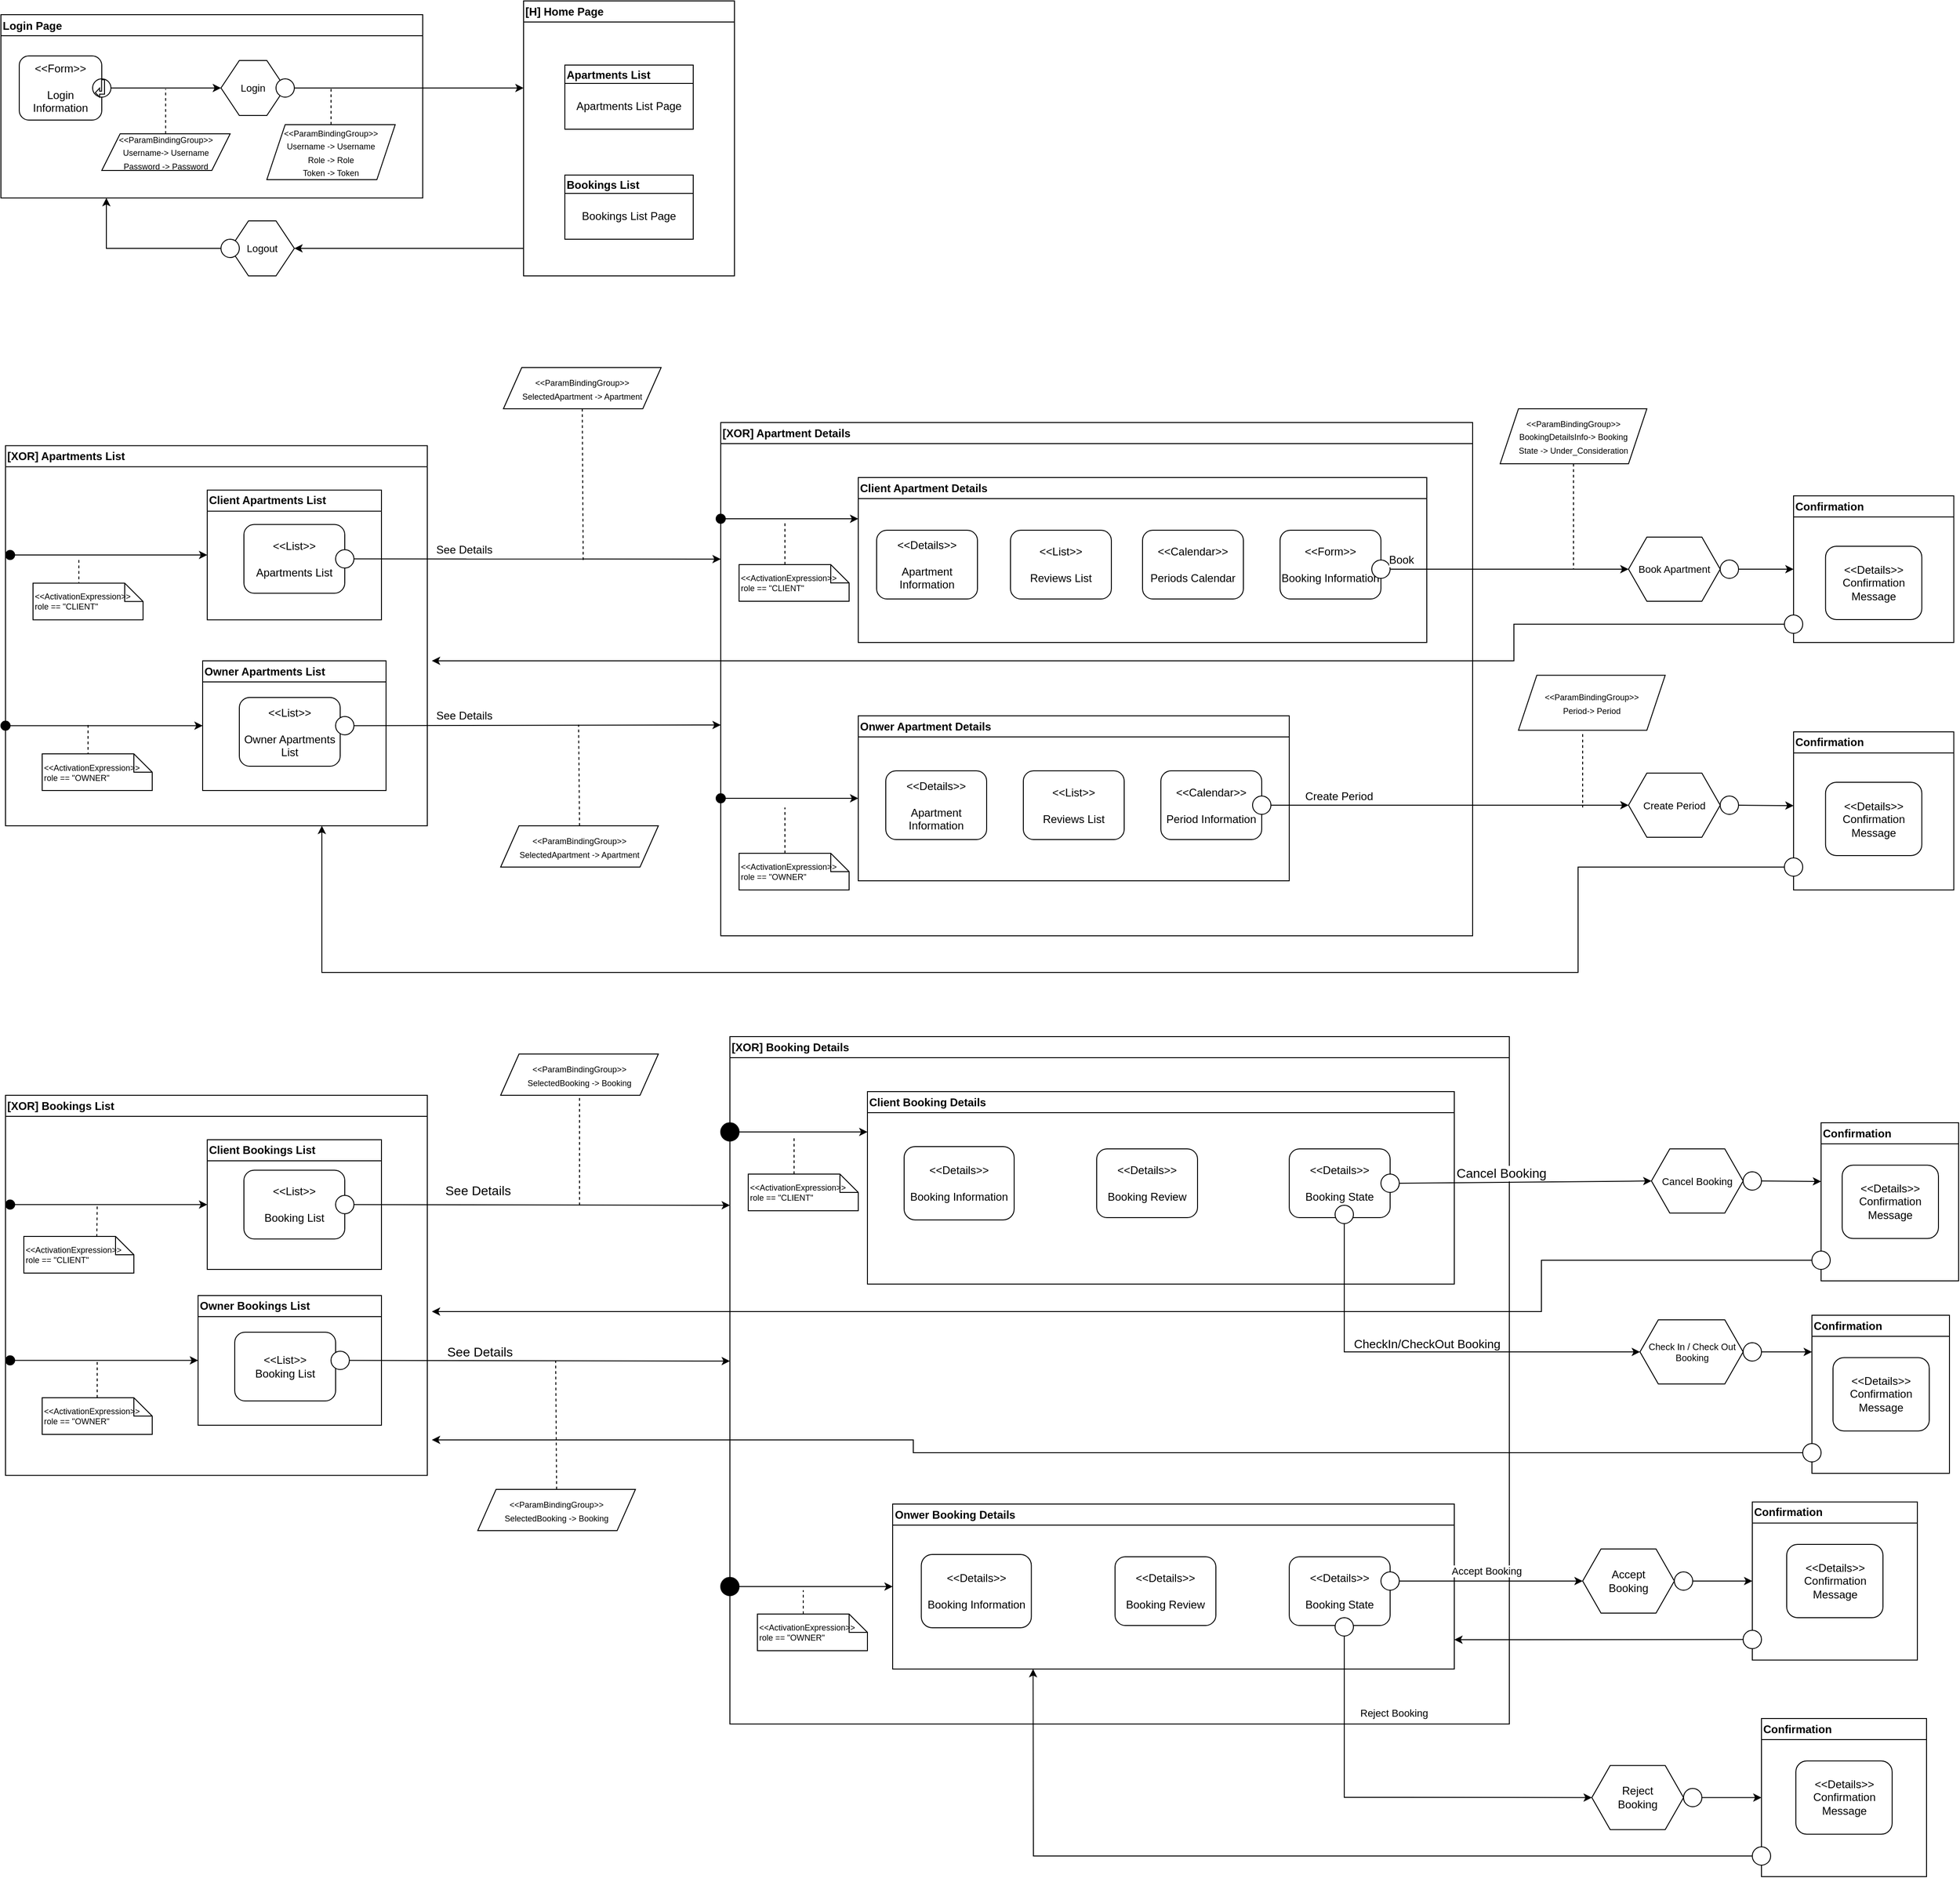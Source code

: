 <mxfile version="22.1.7" type="github">
  <diagram name="Página-1" id="BZ6eYjBMIoTcMoC20trz">
    <mxGraphModel dx="1593" dy="869" grid="1" gridSize="10" guides="1" tooltips="1" connect="1" arrows="1" fold="1" page="1" pageScale="1" pageWidth="827" pageHeight="1169" math="0" shadow="0">
      <root>
        <mxCell id="0" />
        <mxCell id="1" parent="0" />
        <mxCell id="AFoQP19V5urEX2H9Iucc-1" value="[XOR] Apartments List" style="swimlane;whiteSpace=wrap;html=1;fillColor=#FFFFFF;gradientColor=#FFFFFF;gradientDirection=south;align=left;rounded=0;" parent="1" vertex="1">
          <mxGeometry x="165" y="565.25" width="460" height="414.75" as="geometry" />
        </mxCell>
        <mxCell id="s0Bn349LhkQGqxj4xGBl-29" value="Client Apartments List" style="swimlane;whiteSpace=wrap;html=1;fillColor=#FFFFFF;gradientColor=#FFFFFF;gradientDirection=south;align=left;rounded=0;" parent="AFoQP19V5urEX2H9Iucc-1" vertex="1">
          <mxGeometry x="220" y="48.5" width="190" height="141.5" as="geometry" />
        </mxCell>
        <mxCell id="AFoQP19V5urEX2H9Iucc-2" value="&amp;lt;&amp;lt;List&amp;gt;&amp;gt;&lt;br&gt;&lt;br&gt;Apartments List" style="rounded=1;whiteSpace=wrap;html=1;fontSize=12;" parent="s0Bn349LhkQGqxj4xGBl-29" vertex="1">
          <mxGeometry x="40" y="37.5" width="110" height="75" as="geometry" />
        </mxCell>
        <mxCell id="AFoQP19V5urEX2H9Iucc-3" value="" style="ellipse;whiteSpace=wrap;html=1;aspect=fixed;rounded=0;fontSize=8;" parent="s0Bn349LhkQGqxj4xGBl-29" vertex="1">
          <mxGeometry x="140" y="65" width="20" height="20" as="geometry" />
        </mxCell>
        <mxCell id="s0Bn349LhkQGqxj4xGBl-33" value="Owner Apartments List" style="swimlane;whiteSpace=wrap;html=1;fillColor=#FFFFFF;gradientColor=#FFFFFF;gradientDirection=south;align=left;rounded=0;" parent="AFoQP19V5urEX2H9Iucc-1" vertex="1">
          <mxGeometry x="215" y="234.75" width="200" height="141.5" as="geometry" />
        </mxCell>
        <mxCell id="s0Bn349LhkQGqxj4xGBl-34" value="&amp;lt;&amp;lt;List&amp;gt;&amp;gt;&lt;br&gt;&lt;br&gt;Owner Apartments List" style="rounded=1;whiteSpace=wrap;html=1;fontSize=12;" parent="s0Bn349LhkQGqxj4xGBl-33" vertex="1">
          <mxGeometry x="40" y="40" width="110" height="75" as="geometry" />
        </mxCell>
        <mxCell id="s0Bn349LhkQGqxj4xGBl-37" value="" style="ellipse;whiteSpace=wrap;html=1;aspect=fixed;rounded=0;fontSize=8;" parent="s0Bn349LhkQGqxj4xGBl-33" vertex="1">
          <mxGeometry x="145" y="60.75" width="20" height="20" as="geometry" />
        </mxCell>
        <mxCell id="s0Bn349LhkQGqxj4xGBl-35" value="&lt;font style=&quot;font-size: 9px;&quot;&gt;&amp;lt;&amp;lt;ActivationExpression&amp;gt;&amp;gt;&lt;br&gt;role == &quot;CLIENT&quot;&lt;/font&gt;" style="shape=note;size=20;whiteSpace=wrap;html=1;rounded=0;fontSize=8;align=left;" parent="AFoQP19V5urEX2H9Iucc-1" vertex="1">
          <mxGeometry x="30" y="150" width="120" height="40" as="geometry" />
        </mxCell>
        <mxCell id="s0Bn349LhkQGqxj4xGBl-36" value="&lt;font style=&quot;font-size: 9px;&quot;&gt;&amp;lt;&amp;lt;ActivationExpression&amp;gt;&amp;gt;&lt;br&gt;role == &quot;OWNER&quot;&lt;/font&gt;" style="shape=note;size=20;whiteSpace=wrap;html=1;rounded=0;fontSize=8;align=left;" parent="AFoQP19V5urEX2H9Iucc-1" vertex="1">
          <mxGeometry x="40" y="336.25" width="120" height="40" as="geometry" />
        </mxCell>
        <mxCell id="s0Bn349LhkQGqxj4xGBl-49" value="" style="endArrow=classic;html=1;rounded=0;exitX=1;exitY=0.5;exitDx=0;exitDy=0;entryX=0;entryY=0.5;entryDx=0;entryDy=0;" parent="AFoQP19V5urEX2H9Iucc-1" source="s0Bn349LhkQGqxj4xGBl-52" target="s0Bn349LhkQGqxj4xGBl-29" edge="1">
          <mxGeometry width="50" height="50" relative="1" as="geometry">
            <mxPoint x="40" y="119.25" as="sourcePoint" />
            <mxPoint x="790" y="314.75" as="targetPoint" />
          </mxGeometry>
        </mxCell>
        <mxCell id="s0Bn349LhkQGqxj4xGBl-52" value="" style="ellipse;whiteSpace=wrap;html=1;aspect=fixed;fillColor=#000000;rounded=0;" parent="AFoQP19V5urEX2H9Iucc-1" vertex="1">
          <mxGeometry y="114.25" width="10" height="10" as="geometry" />
        </mxCell>
        <mxCell id="AFoQP19V5urEX2H9Iucc-102" value="" style="endArrow=none;dashed=1;html=1;rounded=0;fontSize=8;exitX=0.5;exitY=1;exitDx=0;exitDy=0;" parent="1" source="AFoQP19V5urEX2H9Iucc-123" edge="1">
          <mxGeometry width="50" height="50" relative="1" as="geometry">
            <mxPoint x="729" y="630" as="sourcePoint" />
            <mxPoint x="795" y="690" as="targetPoint" />
          </mxGeometry>
        </mxCell>
        <mxCell id="AFoQP19V5urEX2H9Iucc-104" value="&lt;font style=&quot;font-size: 11px;&quot;&gt;Book Apartment&lt;/font&gt;" style="shape=hexagon;perimeter=hexagonPerimeter2;whiteSpace=wrap;html=1;fixedSize=1;rounded=0;fontSize=8;" parent="1" vertex="1">
          <mxGeometry x="1935" y="665" width="100" height="70" as="geometry" />
        </mxCell>
        <mxCell id="AFoQP19V5urEX2H9Iucc-5" value="" style="endArrow=classic;html=1;rounded=0;exitX=1;exitY=0.5;exitDx=0;exitDy=0;" parent="1" source="AFoQP19V5urEX2H9Iucc-3" edge="1">
          <mxGeometry width="50" height="50" relative="1" as="geometry">
            <mxPoint x="964.0" y="888.32" as="sourcePoint" />
            <mxPoint x="945" y="689" as="targetPoint" />
          </mxGeometry>
        </mxCell>
        <mxCell id="s0Bn349LhkQGqxj4xGBl-42" value="&lt;font style=&quot;font-size: 12px;&quot;&gt;See Details&lt;/font&gt;" style="edgeLabel;html=1;align=center;verticalAlign=middle;resizable=0;points=[];" parent="AFoQP19V5urEX2H9Iucc-5" vertex="1" connectable="0">
          <mxGeometry x="-0.749" relative="1" as="geometry">
            <mxPoint x="70" y="-10" as="offset" />
          </mxGeometry>
        </mxCell>
        <mxCell id="AFoQP19V5urEX2H9Iucc-123" value="&lt;font style=&quot;font-size: 9px;&quot;&gt;&amp;lt;&amp;lt;ParamBindingGroup&amp;gt;&amp;gt;&lt;br&gt;SelectedApartment -&amp;gt; Apartment&lt;br&gt;&lt;/font&gt;" style="shape=parallelogram;perimeter=parallelogramPerimeter;whiteSpace=wrap;html=1;fixedSize=1;rounded=0;fontSize=12;" parent="1" vertex="1">
          <mxGeometry x="708" y="480" width="172" height="45" as="geometry" />
        </mxCell>
        <mxCell id="AFoQP19V5urEX2H9Iucc-124" value="[XOR] Apartment Details" style="swimlane;whiteSpace=wrap;html=1;fillColor=#FFFFFF;gradientColor=#FFFFFF;gradientDirection=south;align=left;rounded=0;" parent="1" vertex="1">
          <mxGeometry x="945" y="540" width="820" height="560" as="geometry" />
        </mxCell>
        <mxCell id="AFoQP19V5urEX2H9Iucc-125" value="&lt;font style=&quot;font-size: 9px;&quot;&gt;&amp;lt;&amp;lt;ActivationExpression&amp;gt;&amp;gt;&lt;br&gt;role == &quot;CLIENT&quot;&lt;/font&gt;" style="shape=note;size=20;whiteSpace=wrap;html=1;rounded=0;fontSize=8;align=left;" parent="AFoQP19V5urEX2H9Iucc-124" vertex="1">
          <mxGeometry x="20" y="155" width="120" height="40" as="geometry" />
        </mxCell>
        <mxCell id="AFoQP19V5urEX2H9Iucc-126" value="Client Apartment Details" style="swimlane;whiteSpace=wrap;html=1;fillColor=#FFFFFF;gradientColor=#FFFFFF;gradientDirection=south;align=left;rounded=0;" parent="AFoQP19V5urEX2H9Iucc-124" vertex="1">
          <mxGeometry x="150" y="60" width="620" height="180" as="geometry" />
        </mxCell>
        <mxCell id="AFoQP19V5urEX2H9Iucc-129" value="&amp;lt;&amp;lt;Details&amp;gt;&amp;gt;&lt;br&gt;&lt;br&gt;Apartment Information" style="rounded=1;whiteSpace=wrap;html=1;fontSize=12;" parent="AFoQP19V5urEX2H9Iucc-126" vertex="1">
          <mxGeometry x="20" y="57.5" width="110" height="75" as="geometry" />
        </mxCell>
        <mxCell id="AFoQP19V5urEX2H9Iucc-178" value="&amp;lt;&amp;lt;Calendar&amp;gt;&amp;gt;&lt;br&gt;&lt;br&gt;Periods Calendar" style="rounded=1;whiteSpace=wrap;html=1;fontSize=12;" parent="AFoQP19V5urEX2H9Iucc-126" vertex="1">
          <mxGeometry x="310" y="57.5" width="110" height="75" as="geometry" />
        </mxCell>
        <mxCell id="AFoQP19V5urEX2H9Iucc-179" value="&amp;lt;&amp;lt;List&amp;gt;&amp;gt;&lt;br&gt;&lt;br&gt;Reviews List" style="rounded=1;whiteSpace=wrap;html=1;fontSize=12;" parent="AFoQP19V5urEX2H9Iucc-126" vertex="1">
          <mxGeometry x="166" y="57.5" width="110" height="75" as="geometry" />
        </mxCell>
        <mxCell id="s0Bn349LhkQGqxj4xGBl-55" value="&amp;lt;&amp;lt;Form&amp;gt;&amp;gt;&lt;br&gt;&lt;br&gt;Booking Information" style="rounded=1;whiteSpace=wrap;html=1;fontSize=12;" parent="AFoQP19V5urEX2H9Iucc-126" vertex="1">
          <mxGeometry x="460" y="57.5" width="110" height="75" as="geometry" />
        </mxCell>
        <mxCell id="s0Bn349LhkQGqxj4xGBl-60" value="" style="ellipse;whiteSpace=wrap;html=1;aspect=fixed;rounded=0;fontSize=8;" parent="AFoQP19V5urEX2H9Iucc-126" vertex="1">
          <mxGeometry x="560" y="90" width="20" height="20" as="geometry" />
        </mxCell>
        <mxCell id="AFoQP19V5urEX2H9Iucc-141" value="Onwer Apartment Details" style="swimlane;whiteSpace=wrap;html=1;fillColor=#FFFFFF;gradientColor=#FFFFFF;gradientDirection=south;align=left;rounded=0;" parent="AFoQP19V5urEX2H9Iucc-124" vertex="1">
          <mxGeometry x="150" y="320" width="470" height="180" as="geometry" />
        </mxCell>
        <mxCell id="s0Bn349LhkQGqxj4xGBl-56" value="&amp;lt;&amp;lt;Details&amp;gt;&amp;gt;&lt;br&gt;&lt;br&gt;Apartment Information" style="rounded=1;whiteSpace=wrap;html=1;fontSize=12;" parent="AFoQP19V5urEX2H9Iucc-141" vertex="1">
          <mxGeometry x="30" y="60" width="110" height="75" as="geometry" />
        </mxCell>
        <mxCell id="s0Bn349LhkQGqxj4xGBl-58" value="&amp;lt;&amp;lt;List&amp;gt;&amp;gt;&lt;br&gt;&lt;br&gt;Reviews List" style="rounded=1;whiteSpace=wrap;html=1;fontSize=12;" parent="AFoQP19V5urEX2H9Iucc-141" vertex="1">
          <mxGeometry x="180" y="60" width="110" height="75" as="geometry" />
        </mxCell>
        <mxCell id="s0Bn349LhkQGqxj4xGBl-57" value="&amp;lt;&amp;lt;Calendar&amp;gt;&amp;gt;&lt;br&gt;&lt;br&gt;Period Information" style="rounded=1;whiteSpace=wrap;html=1;fontSize=12;" parent="AFoQP19V5urEX2H9Iucc-141" vertex="1">
          <mxGeometry x="330" y="60" width="110" height="75" as="geometry" />
        </mxCell>
        <mxCell id="s0Bn349LhkQGqxj4xGBl-78" value="" style="ellipse;whiteSpace=wrap;html=1;aspect=fixed;rounded=0;fontSize=8;" parent="AFoQP19V5urEX2H9Iucc-141" vertex="1">
          <mxGeometry x="430" y="87.5" width="20" height="20" as="geometry" />
        </mxCell>
        <mxCell id="AFoQP19V5urEX2H9Iucc-150" value="&lt;font style=&quot;font-size: 9px;&quot;&gt;&amp;lt;&amp;lt;ActivationExpression&amp;gt;&amp;gt;&lt;br&gt;role == &quot;OWNER&quot;&lt;/font&gt;" style="shape=note;size=20;whiteSpace=wrap;html=1;rounded=0;fontSize=8;align=left;" parent="AFoQP19V5urEX2H9Iucc-124" vertex="1">
          <mxGeometry x="20" y="470" width="120" height="40" as="geometry" />
        </mxCell>
        <mxCell id="AFoQP19V5urEX2H9Iucc-153" value="" style="endArrow=none;dashed=1;html=1;rounded=0;fontSize=8;exitX=0;exitY=0;exitDx=50;exitDy=0;exitPerimeter=0;" parent="AFoQP19V5urEX2H9Iucc-124" source="AFoQP19V5urEX2H9Iucc-150" edge="1">
          <mxGeometry width="50" height="50" relative="1" as="geometry">
            <mxPoint x="-70" y="340" as="sourcePoint" />
            <mxPoint x="70" y="420" as="targetPoint" />
          </mxGeometry>
        </mxCell>
        <mxCell id="s0Bn349LhkQGqxj4xGBl-1" value="" style="ellipse;whiteSpace=wrap;html=1;aspect=fixed;fillColor=#000000;rounded=0;" parent="AFoQP19V5urEX2H9Iucc-124" vertex="1">
          <mxGeometry x="-5" y="100" width="10" height="10" as="geometry" />
        </mxCell>
        <mxCell id="AFoQP19V5urEX2H9Iucc-176" value="" style="endArrow=classic;html=1;rounded=0;entryX=0;entryY=0.25;entryDx=0;entryDy=0;exitX=1;exitY=0.5;exitDx=0;exitDy=0;" parent="AFoQP19V5urEX2H9Iucc-124" source="s0Bn349LhkQGqxj4xGBl-1" target="AFoQP19V5urEX2H9Iucc-126" edge="1">
          <mxGeometry width="50" height="50" relative="1" as="geometry">
            <mxPoint y="108" as="sourcePoint" />
            <mxPoint x="190" y="315" as="targetPoint" />
          </mxGeometry>
        </mxCell>
        <mxCell id="AFoQP19V5urEX2H9Iucc-151" value="" style="ellipse;whiteSpace=wrap;html=1;aspect=fixed;fillColor=#000000;rounded=0;" parent="AFoQP19V5urEX2H9Iucc-124" vertex="1">
          <mxGeometry x="-5" y="405" width="10" height="10" as="geometry" />
        </mxCell>
        <mxCell id="AFoQP19V5urEX2H9Iucc-152" value="" style="endArrow=classic;html=1;rounded=0;exitX=1;exitY=0.5;exitDx=0;exitDy=0;entryX=0;entryY=0.5;entryDx=0;entryDy=0;" parent="AFoQP19V5urEX2H9Iucc-124" source="AFoQP19V5urEX2H9Iucc-151" target="AFoQP19V5urEX2H9Iucc-141" edge="1">
          <mxGeometry width="50" height="50" relative="1" as="geometry">
            <mxPoint x="7.5" y="410" as="sourcePoint" />
            <mxPoint x="130" y="400" as="targetPoint" />
          </mxGeometry>
        </mxCell>
        <mxCell id="AFoQP19V5urEX2H9Iucc-177" value="" style="endArrow=none;dashed=1;html=1;rounded=0;fontSize=8;exitX=0;exitY=0;exitDx=50;exitDy=0;exitPerimeter=0;" parent="1" source="AFoQP19V5urEX2H9Iucc-125" edge="1">
          <mxGeometry width="50" height="50" relative="1" as="geometry">
            <mxPoint x="1030" y="705" as="sourcePoint" />
            <mxPoint x="1015" y="650" as="targetPoint" />
          </mxGeometry>
        </mxCell>
        <mxCell id="AFoQP19V5urEX2H9Iucc-180" value="&lt;font style=&quot;font-size: 9px;&quot;&gt;&amp;lt;&amp;lt;ParamBindingGroup&amp;gt;&amp;gt;&lt;br&gt;BookingDetailsInfo-&amp;gt; Booking&lt;br&gt;State -&amp;gt; Under_Consideration&lt;br&gt;&lt;/font&gt;" style="shape=parallelogram;perimeter=parallelogramPerimeter;whiteSpace=wrap;html=1;fixedSize=1;rounded=0;fontSize=12;" parent="1" vertex="1">
          <mxGeometry x="1795" y="525" width="160" height="60" as="geometry" />
        </mxCell>
        <mxCell id="AFoQP19V5urEX2H9Iucc-181" value="" style="endArrow=none;dashed=1;html=1;rounded=0;fontSize=8;exitX=0.5;exitY=1;exitDx=0;exitDy=0;" parent="1" source="AFoQP19V5urEX2H9Iucc-180" edge="1">
          <mxGeometry width="50" height="50" relative="1" as="geometry">
            <mxPoint x="2085" y="1133" as="sourcePoint" />
            <mxPoint x="1875" y="700" as="targetPoint" />
          </mxGeometry>
        </mxCell>
        <mxCell id="s0Bn349LhkQGqxj4xGBl-12" value="Login Page" style="swimlane;align=left;fontSize=12;rounded=0;" parent="1" vertex="1">
          <mxGeometry x="160" y="95" width="460" height="200" as="geometry" />
        </mxCell>
        <mxCell id="s0Bn349LhkQGqxj4xGBl-13" value="&amp;lt;&amp;lt;Form&amp;gt;&amp;gt;&lt;br&gt;&lt;br&gt;Login Information" style="rounded=1;whiteSpace=wrap;html=1;fontSize=12;" parent="s0Bn349LhkQGqxj4xGBl-12" vertex="1">
          <mxGeometry x="20" y="45" width="90" height="70" as="geometry" />
        </mxCell>
        <mxCell id="s0Bn349LhkQGqxj4xGBl-14" value="&lt;font style=&quot;font-size: 9px;&quot;&gt;&amp;lt;&amp;lt;ParamBindingGroup&amp;gt;&amp;gt;&lt;br&gt;Username-&amp;gt; Username&lt;br&gt;Password -&amp;gt; Password&lt;br&gt;&lt;/font&gt;" style="shape=parallelogram;perimeter=parallelogramPerimeter;whiteSpace=wrap;html=1;fixedSize=1;rounded=0;fontSize=12;" parent="s0Bn349LhkQGqxj4xGBl-12" vertex="1">
          <mxGeometry x="110" y="130" width="140" height="40" as="geometry" />
        </mxCell>
        <mxCell id="s0Bn349LhkQGqxj4xGBl-15" value="" style="ellipse;whiteSpace=wrap;html=1;aspect=fixed;rounded=0;fontSize=8;" parent="s0Bn349LhkQGqxj4xGBl-12" vertex="1">
          <mxGeometry x="100" y="70" width="20" height="20" as="geometry" />
        </mxCell>
        <mxCell id="s0Bn349LhkQGqxj4xGBl-16" value="" style="html=1;shadow=0;dashed=0;align=center;verticalAlign=middle;shape=mxgraph.arrows2.bendArrow;dy=1.61;dx=4.65;notch=0;arrowHead=9.83;rounded=0;fontSize=8;rotation=-180;" parent="s0Bn349LhkQGqxj4xGBl-12" vertex="1">
          <mxGeometry x="103" y="71" width="10" height="19" as="geometry" />
        </mxCell>
        <mxCell id="s0Bn349LhkQGqxj4xGBl-17" value="&lt;div&gt;&lt;font style=&quot;font-size: 9px;&quot;&gt;&amp;lt;&amp;lt;ParamBindingGroup&amp;gt;&amp;gt;&lt;/font&gt;&lt;/div&gt;&lt;div&gt;&lt;font style=&quot;font-size: 9px;&quot;&gt;Username -&amp;gt; Username&lt;br&gt;&lt;/font&gt;&lt;/div&gt;&lt;font style=&quot;font-size: 9px;&quot;&gt;Role -&amp;gt; Role&lt;br&gt;Token -&amp;gt; Token&lt;br&gt;&lt;/font&gt;" style="shape=parallelogram;perimeter=parallelogramPerimeter;whiteSpace=wrap;html=1;fixedSize=1;rounded=0;fontSize=12;" parent="s0Bn349LhkQGqxj4xGBl-12" vertex="1">
          <mxGeometry x="290" y="120" width="140" height="60" as="geometry" />
        </mxCell>
        <mxCell id="s0Bn349LhkQGqxj4xGBl-18" value="&lt;font style=&quot;font-size: 11px;&quot;&gt;Login&lt;/font&gt;" style="shape=hexagon;perimeter=hexagonPerimeter2;whiteSpace=wrap;html=1;fixedSize=1;rounded=0;fontSize=8;" parent="s0Bn349LhkQGqxj4xGBl-12" vertex="1">
          <mxGeometry x="240" y="50" width="70" height="60" as="geometry" />
        </mxCell>
        <mxCell id="s0Bn349LhkQGqxj4xGBl-19" value="" style="endArrow=classic;html=1;rounded=0;fontSize=8;exitX=1;exitY=0.5;exitDx=0;exitDy=0;" parent="s0Bn349LhkQGqxj4xGBl-12" source="s0Bn349LhkQGqxj4xGBl-15" edge="1">
          <mxGeometry width="50" height="50" relative="1" as="geometry">
            <mxPoint x="275" y="235" as="sourcePoint" />
            <mxPoint x="240" y="80" as="targetPoint" />
          </mxGeometry>
        </mxCell>
        <mxCell id="s0Bn349LhkQGqxj4xGBl-20" value="" style="endArrow=none;dashed=1;html=1;rounded=0;fontSize=8;exitX=0.5;exitY=0;exitDx=0;exitDy=0;" parent="s0Bn349LhkQGqxj4xGBl-12" source="s0Bn349LhkQGqxj4xGBl-17" edge="1">
          <mxGeometry width="50" height="50" relative="1" as="geometry">
            <mxPoint x="387.5" y="159" as="sourcePoint" />
            <mxPoint x="360" y="80" as="targetPoint" />
          </mxGeometry>
        </mxCell>
        <mxCell id="s0Bn349LhkQGqxj4xGBl-22" value="" style="endArrow=none;dashed=1;html=1;rounded=0;fontSize=8;exitX=0.5;exitY=0;exitDx=0;exitDy=0;" parent="s0Bn349LhkQGqxj4xGBl-12" edge="1">
          <mxGeometry width="50" height="50" relative="1" as="geometry">
            <mxPoint x="179.66" y="130" as="sourcePoint" />
            <mxPoint x="179.66" y="81" as="targetPoint" />
          </mxGeometry>
        </mxCell>
        <mxCell id="s0Bn349LhkQGqxj4xGBl-24" value="" style="ellipse;whiteSpace=wrap;html=1;aspect=fixed;rounded=0;fontSize=8;" parent="s0Bn349LhkQGqxj4xGBl-12" vertex="1">
          <mxGeometry x="300" y="70" width="20" height="20" as="geometry" />
        </mxCell>
        <mxCell id="s0Bn349LhkQGqxj4xGBl-25" value="" style="endArrow=classic;html=1;rounded=0;fontSize=8;exitX=1;exitY=0.5;exitDx=0;exitDy=0;" parent="1" source="s0Bn349LhkQGqxj4xGBl-24" edge="1">
          <mxGeometry width="50" height="50" relative="1" as="geometry">
            <mxPoint x="650" y="423.66" as="sourcePoint" />
            <mxPoint x="730" y="175" as="targetPoint" />
          </mxGeometry>
        </mxCell>
        <mxCell id="s0Bn349LhkQGqxj4xGBl-26" value="" style="endArrow=classic;html=1;rounded=0;fontSize=8;exitX=0;exitY=0.5;exitDx=0;exitDy=0;entryX=0.25;entryY=1;entryDx=0;entryDy=0;" parent="1" source="s0Bn349LhkQGqxj4xGBl-27" target="s0Bn349LhkQGqxj4xGBl-12" edge="1">
          <mxGeometry width="50" height="50" relative="1" as="geometry">
            <mxPoint x="410" y="355" as="sourcePoint" />
            <mxPoint x="690" y="355" as="targetPoint" />
            <Array as="points">
              <mxPoint x="275" y="350" />
            </Array>
          </mxGeometry>
        </mxCell>
        <mxCell id="s0Bn349LhkQGqxj4xGBl-28" value="" style="endArrow=classic;html=1;rounded=0;fontSize=8;exitX=1;exitY=0.5;exitDx=0;exitDy=0;entryX=0;entryY=0.5;entryDx=0;entryDy=0;" parent="1" source="s0Bn349LhkQGqxj4xGBl-60" target="AFoQP19V5urEX2H9Iucc-104" edge="1">
          <mxGeometry width="50" height="50" relative="1" as="geometry">
            <mxPoint x="2140" y="930" as="sourcePoint" />
            <mxPoint x="1915" y="700" as="targetPoint" />
          </mxGeometry>
        </mxCell>
        <mxCell id="s0Bn349LhkQGqxj4xGBl-63" value="&lt;font style=&quot;font-size: 12px;&quot;&gt;Book&lt;/font&gt;" style="edgeLabel;html=1;align=center;verticalAlign=middle;resizable=0;points=[];" parent="s0Bn349LhkQGqxj4xGBl-28" vertex="1" connectable="0">
          <mxGeometry x="-0.578" y="1" relative="1" as="geometry">
            <mxPoint x="-43" y="-9" as="offset" />
          </mxGeometry>
        </mxCell>
        <mxCell id="s0Bn349LhkQGqxj4xGBl-38" value="" style="endArrow=classic;html=1;rounded=0;exitX=1;exitY=0.5;exitDx=0;exitDy=0;" parent="1" source="s0Bn349LhkQGqxj4xGBl-37" edge="1">
          <mxGeometry width="50" height="50" relative="1" as="geometry">
            <mxPoint x="565" y="853" as="sourcePoint" />
            <mxPoint x="945" y="870" as="targetPoint" />
          </mxGeometry>
        </mxCell>
        <mxCell id="s0Bn349LhkQGqxj4xGBl-39" value="&lt;font style=&quot;font-size: 11px;&quot;&gt;Logout&lt;/font&gt;" style="shape=hexagon;perimeter=hexagonPerimeter2;whiteSpace=wrap;html=1;fixedSize=1;rounded=0;fontSize=8;" parent="1" vertex="1">
          <mxGeometry x="410" y="320" width="70" height="60" as="geometry" />
        </mxCell>
        <mxCell id="s0Bn349LhkQGqxj4xGBl-41" value="" style="endArrow=classic;html=1;rounded=0;fontSize=8;entryX=1;entryY=0.5;entryDx=0;entryDy=0;" parent="1" target="s0Bn349LhkQGqxj4xGBl-39" edge="1">
          <mxGeometry width="50" height="50" relative="1" as="geometry">
            <mxPoint x="730" y="350" as="sourcePoint" />
            <mxPoint x="410" y="185" as="targetPoint" />
          </mxGeometry>
        </mxCell>
        <mxCell id="s0Bn349LhkQGqxj4xGBl-47" value="&lt;font style=&quot;font-size: 12px;&quot;&gt;See Details&lt;/font&gt;" style="edgeLabel;html=1;align=center;verticalAlign=middle;resizable=0;points=[];" parent="1" vertex="1" connectable="0">
          <mxGeometry x="664.995" y="859.996" as="geometry" />
        </mxCell>
        <mxCell id="s0Bn349LhkQGqxj4xGBl-50" value="" style="ellipse;whiteSpace=wrap;html=1;aspect=fixed;fillColor=#000000;rounded=0;" parent="1" vertex="1">
          <mxGeometry x="160" y="865.75" width="10" height="10" as="geometry" />
        </mxCell>
        <mxCell id="s0Bn349LhkQGqxj4xGBl-51" value="" style="endArrow=classic;html=1;rounded=0;exitX=1;exitY=0.5;exitDx=0;exitDy=0;entryX=0;entryY=0.5;entryDx=0;entryDy=0;" parent="1" source="s0Bn349LhkQGqxj4xGBl-50" target="s0Bn349LhkQGqxj4xGBl-33" edge="1">
          <mxGeometry width="50" height="50" relative="1" as="geometry">
            <mxPoint x="185" y="694.25" as="sourcePoint" />
            <mxPoint x="395" y="694.25" as="targetPoint" />
          </mxGeometry>
        </mxCell>
        <mxCell id="s0Bn349LhkQGqxj4xGBl-53" value="" style="endArrow=none;dashed=1;html=1;rounded=0;fontSize=8;entryX=0;entryY=0;entryDx=50;entryDy=0;entryPerimeter=0;" parent="1" target="s0Bn349LhkQGqxj4xGBl-35" edge="1">
          <mxGeometry width="50" height="50" relative="1" as="geometry">
            <mxPoint x="245" y="690" as="sourcePoint" />
            <mxPoint x="1025" y="660" as="targetPoint" />
          </mxGeometry>
        </mxCell>
        <mxCell id="s0Bn349LhkQGqxj4xGBl-54" value="" style="endArrow=none;dashed=1;html=1;rounded=0;fontSize=8;entryX=0;entryY=0;entryDx=50.0;entryDy=0;entryPerimeter=0;" parent="1" target="s0Bn349LhkQGqxj4xGBl-36" edge="1">
          <mxGeometry width="50" height="50" relative="1" as="geometry">
            <mxPoint x="255" y="870" as="sourcePoint" />
            <mxPoint x="255" y="725" as="targetPoint" />
          </mxGeometry>
        </mxCell>
        <mxCell id="s0Bn349LhkQGqxj4xGBl-64" value="" style="ellipse;whiteSpace=wrap;html=1;aspect=fixed;rounded=0;fontSize=8;" parent="1" vertex="1">
          <mxGeometry x="2035" y="690" width="20" height="20" as="geometry" />
        </mxCell>
        <mxCell id="s0Bn349LhkQGqxj4xGBl-66" value="" style="endArrow=classic;html=1;rounded=0;exitX=1;exitY=0.5;exitDx=0;exitDy=0;entryX=0;entryY=0.5;entryDx=0;entryDy=0;" parent="1" source="s0Bn349LhkQGqxj4xGBl-64" target="s0Bn349LhkQGqxj4xGBl-67" edge="1">
          <mxGeometry width="50" height="50" relative="1" as="geometry">
            <mxPoint x="2205" y="1350" as="sourcePoint" />
            <mxPoint x="2105" y="700" as="targetPoint" />
          </mxGeometry>
        </mxCell>
        <mxCell id="s0Bn349LhkQGqxj4xGBl-67" value="Confirmation" style="swimlane;whiteSpace=wrap;html=1;fillColor=#FFFFFF;gradientColor=#FFFFFF;gradientDirection=south;align=left;rounded=0;" parent="1" vertex="1">
          <mxGeometry x="2115" y="620" width="174.75" height="160" as="geometry" />
        </mxCell>
        <mxCell id="s0Bn349LhkQGqxj4xGBl-70" value="&amp;lt;&amp;lt;Details&amp;gt;&amp;gt;&lt;br&gt;Confirmation Message" style="rounded=1;whiteSpace=wrap;html=1;fontSize=12;" parent="s0Bn349LhkQGqxj4xGBl-67" vertex="1">
          <mxGeometry x="34.87" y="55" width="105" height="80" as="geometry" />
        </mxCell>
        <mxCell id="s0Bn349LhkQGqxj4xGBl-80" value="" style="endArrow=classic;html=1;rounded=0;fontSize=8;exitX=1;exitY=0.5;exitDx=0;exitDy=0;entryX=0;entryY=0.5;entryDx=0;entryDy=0;" parent="1" source="s0Bn349LhkQGqxj4xGBl-78" target="s0Bn349LhkQGqxj4xGBl-82" edge="1">
          <mxGeometry width="50" height="50" relative="1" as="geometry">
            <mxPoint x="1685" y="710" as="sourcePoint" />
            <mxPoint x="1895" y="958" as="targetPoint" />
          </mxGeometry>
        </mxCell>
        <mxCell id="s0Bn349LhkQGqxj4xGBl-81" value="&lt;font style=&quot;font-size: 12px;&quot;&gt;Create Period&lt;/font&gt;" style="edgeLabel;html=1;align=center;verticalAlign=middle;resizable=0;points=[];" parent="s0Bn349LhkQGqxj4xGBl-80" vertex="1" connectable="0">
          <mxGeometry x="-0.578" y="1" relative="1" as="geometry">
            <mxPoint x="-9" y="-9" as="offset" />
          </mxGeometry>
        </mxCell>
        <mxCell id="s0Bn349LhkQGqxj4xGBl-82" value="&lt;font style=&quot;font-size: 11px;&quot;&gt;Create Period&lt;/font&gt;" style="shape=hexagon;perimeter=hexagonPerimeter2;whiteSpace=wrap;html=1;fixedSize=1;rounded=0;fontSize=8;" parent="1" vertex="1">
          <mxGeometry x="1935" y="922.5" width="100" height="70" as="geometry" />
        </mxCell>
        <mxCell id="s0Bn349LhkQGqxj4xGBl-83" value="&lt;font style=&quot;font-size: 9px;&quot;&gt;&amp;lt;&amp;lt;ParamBindingGroup&amp;gt;&amp;gt;&lt;br&gt;Period-&amp;gt; Period&lt;br&gt;&lt;/font&gt;" style="shape=parallelogram;perimeter=parallelogramPerimeter;whiteSpace=wrap;html=1;fixedSize=1;rounded=0;fontSize=12;" parent="1" vertex="1">
          <mxGeometry x="1815" y="815.75" width="160" height="60" as="geometry" />
        </mxCell>
        <mxCell id="s0Bn349LhkQGqxj4xGBl-84" value="" style="endArrow=none;dashed=1;html=1;rounded=0;fontSize=8;" parent="1" edge="1">
          <mxGeometry width="50" height="50" relative="1" as="geometry">
            <mxPoint x="1885" y="880" as="sourcePoint" />
            <mxPoint x="1885" y="960" as="targetPoint" />
          </mxGeometry>
        </mxCell>
        <mxCell id="s0Bn349LhkQGqxj4xGBl-85" value="" style="ellipse;whiteSpace=wrap;html=1;aspect=fixed;rounded=0;fontSize=8;" parent="1" vertex="1">
          <mxGeometry x="2035" y="947.5" width="20" height="20" as="geometry" />
        </mxCell>
        <mxCell id="s0Bn349LhkQGqxj4xGBl-86" value="" style="endArrow=classic;html=1;rounded=0;exitX=1;exitY=0.5;exitDx=0;exitDy=0;" parent="1" source="s0Bn349LhkQGqxj4xGBl-85" edge="1">
          <mxGeometry width="50" height="50" relative="1" as="geometry">
            <mxPoint x="2205" y="1607.5" as="sourcePoint" />
            <mxPoint x="2115" y="958" as="targetPoint" />
          </mxGeometry>
        </mxCell>
        <mxCell id="s0Bn349LhkQGqxj4xGBl-87" value="Confirmation" style="swimlane;whiteSpace=wrap;html=1;fillColor=#FFFFFF;gradientColor=#FFFFFF;gradientDirection=south;align=left;rounded=0;" parent="1" vertex="1">
          <mxGeometry x="2115" y="877.5" width="174.75" height="172.5" as="geometry" />
        </mxCell>
        <mxCell id="s0Bn349LhkQGqxj4xGBl-88" value="&amp;lt;&amp;lt;Details&amp;gt;&amp;gt;&lt;br&gt;Confirmation Message" style="rounded=1;whiteSpace=wrap;html=1;fontSize=12;" parent="s0Bn349LhkQGqxj4xGBl-87" vertex="1">
          <mxGeometry x="34.87" y="55" width="105" height="80" as="geometry" />
        </mxCell>
        <mxCell id="s0Bn349LhkQGqxj4xGBl-89" value="" style="ellipse;whiteSpace=wrap;html=1;aspect=fixed;rounded=0;fontSize=8;" parent="1" vertex="1">
          <mxGeometry x="2105" y="750" width="20" height="20" as="geometry" />
        </mxCell>
        <mxCell id="s0Bn349LhkQGqxj4xGBl-90" value="" style="endArrow=classic;html=1;rounded=0;exitX=0;exitY=0.5;exitDx=0;exitDy=0;" parent="1" source="s0Bn349LhkQGqxj4xGBl-89" edge="1">
          <mxGeometry width="50" height="50" relative="1" as="geometry">
            <mxPoint x="2175" y="1449.5" as="sourcePoint" />
            <mxPoint x="630" y="800" as="targetPoint" />
            <Array as="points">
              <mxPoint x="1910" y="760" />
              <mxPoint x="1810" y="760" />
              <mxPoint x="1810" y="800" />
            </Array>
          </mxGeometry>
        </mxCell>
        <mxCell id="s0Bn349LhkQGqxj4xGBl-91" value="" style="endArrow=classic;html=1;rounded=0;exitX=0;exitY=0.5;exitDx=0;exitDy=0;entryX=0.75;entryY=1;entryDx=0;entryDy=0;" parent="1" source="s0Bn349LhkQGqxj4xGBl-92" edge="1" target="AFoQP19V5urEX2H9Iucc-1">
          <mxGeometry width="50" height="50" relative="1" as="geometry">
            <mxPoint x="2055" y="1025" as="sourcePoint" />
            <mxPoint x="520" y="1140" as="targetPoint" />
            <Array as="points">
              <mxPoint x="1880" y="1025" />
              <mxPoint x="1880" y="1140" />
              <mxPoint x="510" y="1140" />
            </Array>
          </mxGeometry>
        </mxCell>
        <mxCell id="s0Bn349LhkQGqxj4xGBl-92" value="" style="ellipse;whiteSpace=wrap;html=1;aspect=fixed;rounded=0;fontSize=8;" parent="1" vertex="1">
          <mxGeometry x="2105" y="1015" width="20" height="20" as="geometry" />
        </mxCell>
        <mxCell id="s0Bn349LhkQGqxj4xGBl-106" value="[H] Home Page" style="swimlane;whiteSpace=wrap;html=1;align=left;rounded=0;" parent="1" vertex="1">
          <mxGeometry x="730" y="80" width="230" height="300" as="geometry" />
        </mxCell>
        <mxCell id="s0Bn349LhkQGqxj4xGBl-107" value="Apartments List" style="swimlane;fontSize=12;align=left;startSize=20;rounded=0;fillStyle=auto;" parent="s0Bn349LhkQGqxj4xGBl-106" vertex="1">
          <mxGeometry x="45" y="70" width="140" height="70" as="geometry" />
        </mxCell>
        <mxCell id="s0Bn349LhkQGqxj4xGBl-108" value="Apartments List Page" style="rounded=0;whiteSpace=wrap;html=1;fillStyle=auto;fillColor=#FFFFFF;" parent="s0Bn349LhkQGqxj4xGBl-107" vertex="1">
          <mxGeometry y="20" width="140" height="50" as="geometry" />
        </mxCell>
        <mxCell id="s0Bn349LhkQGqxj4xGBl-112" value="Bookings List" style="swimlane;fontSize=12;align=left;startSize=20;rounded=0;fillStyle=auto;" parent="s0Bn349LhkQGqxj4xGBl-106" vertex="1">
          <mxGeometry x="45" y="190" width="140" height="70" as="geometry" />
        </mxCell>
        <mxCell id="s0Bn349LhkQGqxj4xGBl-113" value="Bookings List Page" style="rounded=0;whiteSpace=wrap;html=1;fillStyle=auto;fillColor=#FFFFFF;" parent="s0Bn349LhkQGqxj4xGBl-112" vertex="1">
          <mxGeometry y="20" width="140" height="50" as="geometry" />
        </mxCell>
        <mxCell id="s0Bn349LhkQGqxj4xGBl-148" value="[XOR] Booking Details" style="swimlane;whiteSpace=wrap;html=1;fillColor=#FFFFFF;gradientColor=#FFFFFF;gradientDirection=south;align=left;rounded=0;" parent="1" vertex="1">
          <mxGeometry x="955" y="1210" width="850" height="750" as="geometry" />
        </mxCell>
        <mxCell id="s0Bn349LhkQGqxj4xGBl-149" value="&lt;font style=&quot;font-size: 9px;&quot;&gt;&amp;lt;&amp;lt;ActivationExpression&amp;gt;&amp;gt;&lt;br&gt;role == &quot;CLIENT&quot;&lt;/font&gt;" style="shape=note;size=20;whiteSpace=wrap;html=1;rounded=0;fontSize=8;align=left;" parent="s0Bn349LhkQGqxj4xGBl-148" vertex="1">
          <mxGeometry x="20" y="150" width="120" height="40" as="geometry" />
        </mxCell>
        <mxCell id="s0Bn349LhkQGqxj4xGBl-150" value="Client Booking Details" style="swimlane;whiteSpace=wrap;html=1;fillColor=#FFFFFF;gradientColor=#FFFFFF;gradientDirection=south;align=left;rounded=0;" parent="s0Bn349LhkQGqxj4xGBl-148" vertex="1">
          <mxGeometry x="150" y="60" width="640" height="210" as="geometry" />
        </mxCell>
        <mxCell id="tFA0DNux-SHyUiWXGhg9-10" value="&amp;lt;&amp;lt;Details&amp;gt;&amp;gt;&lt;br&gt;&lt;br&gt;Booking Information" style="rounded=1;whiteSpace=wrap;html=1;fontSize=12;" parent="s0Bn349LhkQGqxj4xGBl-150" vertex="1">
          <mxGeometry x="40" y="60" width="120" height="80" as="geometry" />
        </mxCell>
        <mxCell id="gD3kdaA8dIA9FpD4URgZ-2" value="&amp;lt;&amp;lt;Details&amp;gt;&amp;gt;&lt;br&gt;&lt;br&gt;Booking Review" style="rounded=1;whiteSpace=wrap;html=1;fontSize=12;" parent="s0Bn349LhkQGqxj4xGBl-150" vertex="1">
          <mxGeometry x="250" y="62.5" width="110" height="75" as="geometry" />
        </mxCell>
        <mxCell id="gD3kdaA8dIA9FpD4URgZ-3" value="&amp;lt;&amp;lt;Details&amp;gt;&amp;gt;&lt;br&gt;&lt;br&gt;Booking State" style="rounded=1;whiteSpace=wrap;html=1;fontSize=12;" parent="s0Bn349LhkQGqxj4xGBl-150" vertex="1">
          <mxGeometry x="460" y="62.5" width="110" height="75" as="geometry" />
        </mxCell>
        <mxCell id="Qd9eh4tPJ-e6mK_Yuv8Q-5" value="" style="ellipse;whiteSpace=wrap;html=1;aspect=fixed;rounded=0;fontSize=8;" parent="s0Bn349LhkQGqxj4xGBl-150" vertex="1">
          <mxGeometry x="510" y="124" width="20" height="20" as="geometry" />
        </mxCell>
        <mxCell id="tFA0DNux-SHyUiWXGhg9-14" value="" style="ellipse;whiteSpace=wrap;html=1;aspect=fixed;rounded=0;fontSize=8;" parent="s0Bn349LhkQGqxj4xGBl-150" vertex="1">
          <mxGeometry x="560" y="90" width="20" height="20" as="geometry" />
        </mxCell>
        <mxCell id="s0Bn349LhkQGqxj4xGBl-156" value="Onwer Booking Details" style="swimlane;whiteSpace=wrap;html=1;fillColor=#FFFFFF;gradientColor=#FFFFFF;gradientDirection=south;align=left;rounded=0;" parent="s0Bn349LhkQGqxj4xGBl-148" vertex="1">
          <mxGeometry x="177.5" y="510" width="612.5" height="180" as="geometry" />
        </mxCell>
        <mxCell id="Qd9eh4tPJ-e6mK_Yuv8Q-18" value="&amp;lt;&amp;lt;Details&amp;gt;&amp;gt;&lt;br&gt;&lt;br&gt;Booking Information" style="rounded=1;whiteSpace=wrap;html=1;fontSize=12;" parent="s0Bn349LhkQGqxj4xGBl-156" vertex="1">
          <mxGeometry x="31.25" y="55" width="120" height="80" as="geometry" />
        </mxCell>
        <mxCell id="gD3kdaA8dIA9FpD4URgZ-6" value="&amp;lt;&amp;lt;Details&amp;gt;&amp;gt;&lt;br&gt;&lt;br&gt;Booking Review" style="rounded=1;whiteSpace=wrap;html=1;fontSize=12;" parent="s0Bn349LhkQGqxj4xGBl-156" vertex="1">
          <mxGeometry x="242.5" y="57.5" width="110" height="75" as="geometry" />
        </mxCell>
        <mxCell id="gD3kdaA8dIA9FpD4URgZ-7" value="&amp;lt;&amp;lt;Details&amp;gt;&amp;gt;&lt;br&gt;&lt;br&gt;Booking State" style="rounded=1;whiteSpace=wrap;html=1;fontSize=12;" parent="s0Bn349LhkQGqxj4xGBl-156" vertex="1">
          <mxGeometry x="432.5" y="57.5" width="110" height="75" as="geometry" />
        </mxCell>
        <mxCell id="jyt33oUXzpSbrjprYRM3-14" value="" style="ellipse;whiteSpace=wrap;html=1;aspect=fixed;rounded=0;fontSize=8;" parent="s0Bn349LhkQGqxj4xGBl-156" vertex="1">
          <mxGeometry x="482.5" y="124" width="20" height="20" as="geometry" />
        </mxCell>
        <mxCell id="Qd9eh4tPJ-e6mK_Yuv8Q-19" value="" style="ellipse;whiteSpace=wrap;html=1;aspect=fixed;rounded=0;fontSize=8;" parent="s0Bn349LhkQGqxj4xGBl-156" vertex="1">
          <mxGeometry x="532.5" y="74" width="20" height="20" as="geometry" />
        </mxCell>
        <mxCell id="s0Bn349LhkQGqxj4xGBl-161" value="&lt;font style=&quot;font-size: 9px;&quot;&gt;&amp;lt;&amp;lt;ActivationExpression&amp;gt;&amp;gt;&lt;br&gt;role == &quot;OWNER&quot;&lt;/font&gt;" style="shape=note;size=20;whiteSpace=wrap;html=1;rounded=0;fontSize=8;align=left;" parent="s0Bn349LhkQGqxj4xGBl-148" vertex="1">
          <mxGeometry x="30" y="630" width="120" height="40" as="geometry" />
        </mxCell>
        <mxCell id="s0Bn349LhkQGqxj4xGBl-162" value="" style="endArrow=none;dashed=1;html=1;rounded=0;fontSize=8;exitX=0;exitY=0;exitDx=50;exitDy=0;exitPerimeter=0;" parent="s0Bn349LhkQGqxj4xGBl-148" source="s0Bn349LhkQGqxj4xGBl-161" edge="1">
          <mxGeometry width="50" height="50" relative="1" as="geometry">
            <mxPoint x="-60" y="530" as="sourcePoint" />
            <mxPoint x="80" y="604" as="targetPoint" />
          </mxGeometry>
        </mxCell>
        <mxCell id="s0Bn349LhkQGqxj4xGBl-164" value="" style="endArrow=classic;html=1;rounded=0;exitX=1;exitY=0.5;exitDx=0;exitDy=0;" parent="s0Bn349LhkQGqxj4xGBl-148" source="Qd9eh4tPJ-e6mK_Yuv8Q-32" edge="1">
          <mxGeometry width="50" height="50" relative="1" as="geometry">
            <mxPoint y="104" as="sourcePoint" />
            <mxPoint x="150" y="104" as="targetPoint" />
          </mxGeometry>
        </mxCell>
        <mxCell id="tFA0DNux-SHyUiWXGhg9-9" value="" style="endArrow=none;dashed=1;html=1;rounded=0;fontSize=8;exitX=0;exitY=0;exitDx=50;exitDy=0;exitPerimeter=0;" parent="s0Bn349LhkQGqxj4xGBl-148" source="s0Bn349LhkQGqxj4xGBl-149" edge="1">
          <mxGeometry width="50" height="50" relative="1" as="geometry">
            <mxPoint x="70" y="170" as="sourcePoint" />
            <mxPoint x="70" y="110" as="targetPoint" />
          </mxGeometry>
        </mxCell>
        <mxCell id="Qd9eh4tPJ-e6mK_Yuv8Q-32" value="" style="ellipse;whiteSpace=wrap;html=1;aspect=fixed;fillStyle=solid;fillColor=#000000;" parent="s0Bn349LhkQGqxj4xGBl-148" vertex="1">
          <mxGeometry x="-10" y="94" width="20" height="20" as="geometry" />
        </mxCell>
        <mxCell id="Qd9eh4tPJ-e6mK_Yuv8Q-33" value="" style="ellipse;whiteSpace=wrap;html=1;aspect=fixed;fillStyle=solid;fillColor=#000000;" parent="s0Bn349LhkQGqxj4xGBl-148" vertex="1">
          <mxGeometry x="-10" y="590" width="20" height="20" as="geometry" />
        </mxCell>
        <mxCell id="Qd9eh4tPJ-e6mK_Yuv8Q-17" value="" style="endArrow=classic;html=1;rounded=0;exitX=1;exitY=0.5;exitDx=0;exitDy=0;" parent="s0Bn349LhkQGqxj4xGBl-148" source="Qd9eh4tPJ-e6mK_Yuv8Q-33" target="s0Bn349LhkQGqxj4xGBl-156" edge="1">
          <mxGeometry width="50" height="50" relative="1" as="geometry">
            <mxPoint y="550" as="sourcePoint" />
            <mxPoint x="180" y="549" as="targetPoint" />
          </mxGeometry>
        </mxCell>
        <mxCell id="s0Bn349LhkQGqxj4xGBl-168" value="[XOR] Bookings List" style="swimlane;whiteSpace=wrap;html=1;fillColor=#FFFFFF;gradientColor=#FFFFFF;gradientDirection=south;align=left;rounded=0;" parent="1" vertex="1">
          <mxGeometry x="165" y="1274" width="460" height="414.75" as="geometry" />
        </mxCell>
        <mxCell id="s0Bn349LhkQGqxj4xGBl-169" value="Client Bookings List" style="swimlane;whiteSpace=wrap;html=1;fillColor=#FFFFFF;gradientColor=#FFFFFF;gradientDirection=south;align=left;rounded=0;" parent="s0Bn349LhkQGqxj4xGBl-168" vertex="1">
          <mxGeometry x="220" y="48.5" width="190" height="141.5" as="geometry" />
        </mxCell>
        <mxCell id="s0Bn349LhkQGqxj4xGBl-170" value="&amp;lt;&amp;lt;List&amp;gt;&amp;gt;&lt;br&gt;&lt;br&gt;Booking List" style="rounded=1;whiteSpace=wrap;html=1;fontSize=12;" parent="s0Bn349LhkQGqxj4xGBl-169" vertex="1">
          <mxGeometry x="40" y="33.25" width="110" height="75" as="geometry" />
        </mxCell>
        <mxCell id="s0Bn349LhkQGqxj4xGBl-171" value="" style="ellipse;whiteSpace=wrap;html=1;aspect=fixed;rounded=0;fontSize=8;" parent="s0Bn349LhkQGqxj4xGBl-169" vertex="1">
          <mxGeometry x="140" y="60.75" width="20" height="20" as="geometry" />
        </mxCell>
        <mxCell id="s0Bn349LhkQGqxj4xGBl-172" value="Owner Bookings List" style="swimlane;whiteSpace=wrap;html=1;fillColor=#FFFFFF;gradientColor=#FFFFFF;gradientDirection=south;align=left;rounded=0;" parent="s0Bn349LhkQGqxj4xGBl-168" vertex="1">
          <mxGeometry x="210" y="218.5" width="200" height="141.5" as="geometry" />
        </mxCell>
        <mxCell id="s0Bn349LhkQGqxj4xGBl-173" value="&amp;lt;&amp;lt;List&amp;gt;&amp;gt;&lt;br&gt;Booking List" style="rounded=1;whiteSpace=wrap;html=1;fontSize=12;" parent="s0Bn349LhkQGqxj4xGBl-172" vertex="1">
          <mxGeometry x="40" y="40" width="110" height="75" as="geometry" />
        </mxCell>
        <mxCell id="s0Bn349LhkQGqxj4xGBl-174" value="" style="ellipse;whiteSpace=wrap;html=1;aspect=fixed;rounded=0;fontSize=8;" parent="s0Bn349LhkQGqxj4xGBl-172" vertex="1">
          <mxGeometry x="145" y="60.75" width="20" height="20" as="geometry" />
        </mxCell>
        <mxCell id="s0Bn349LhkQGqxj4xGBl-175" value="&lt;font style=&quot;font-size: 9px;&quot;&gt;&amp;lt;&amp;lt;ActivationExpression&amp;gt;&amp;gt;&lt;br&gt;role == &quot;CLIENT&quot;&lt;/font&gt;" style="shape=note;size=20;whiteSpace=wrap;html=1;rounded=0;fontSize=8;align=left;" parent="s0Bn349LhkQGqxj4xGBl-168" vertex="1">
          <mxGeometry x="20" y="154" width="120" height="40" as="geometry" />
        </mxCell>
        <mxCell id="s0Bn349LhkQGqxj4xGBl-176" value="&lt;font style=&quot;font-size: 9px;&quot;&gt;&amp;lt;&amp;lt;ActivationExpression&amp;gt;&amp;gt;&lt;br&gt;role == &quot;OWNER&quot;&lt;/font&gt;" style="shape=note;size=20;whiteSpace=wrap;html=1;rounded=0;fontSize=8;align=left;" parent="s0Bn349LhkQGqxj4xGBl-168" vertex="1">
          <mxGeometry x="40" y="330" width="120" height="40" as="geometry" />
        </mxCell>
        <mxCell id="s0Bn349LhkQGqxj4xGBl-177" value="" style="endArrow=classic;html=1;rounded=0;exitX=1;exitY=0.5;exitDx=0;exitDy=0;entryX=0;entryY=0.5;entryDx=0;entryDy=0;" parent="s0Bn349LhkQGqxj4xGBl-168" source="s0Bn349LhkQGqxj4xGBl-178" target="s0Bn349LhkQGqxj4xGBl-169" edge="1">
          <mxGeometry width="50" height="50" relative="1" as="geometry">
            <mxPoint x="40" y="119.25" as="sourcePoint" />
            <mxPoint x="790" y="314.75" as="targetPoint" />
          </mxGeometry>
        </mxCell>
        <mxCell id="s0Bn349LhkQGqxj4xGBl-178" value="" style="ellipse;whiteSpace=wrap;html=1;aspect=fixed;fillColor=#000000;rounded=0;" parent="s0Bn349LhkQGqxj4xGBl-168" vertex="1">
          <mxGeometry y="114.25" width="10" height="10" as="geometry" />
        </mxCell>
        <mxCell id="tFA0DNux-SHyUiWXGhg9-1" value="" style="endArrow=classic;html=1;rounded=0;entryX=0;entryY=0.5;entryDx=0;entryDy=0;" parent="s0Bn349LhkQGqxj4xGBl-168" source="tFA0DNux-SHyUiWXGhg9-4" target="s0Bn349LhkQGqxj4xGBl-172" edge="1">
          <mxGeometry width="50" height="50" relative="1" as="geometry">
            <mxPoint y="290" as="sourcePoint" />
            <mxPoint x="205" y="300" as="targetPoint" />
          </mxGeometry>
        </mxCell>
        <mxCell id="tFA0DNux-SHyUiWXGhg9-4" value="" style="ellipse;whiteSpace=wrap;html=1;aspect=fixed;fillColor=#000000;rounded=0;" parent="s0Bn349LhkQGqxj4xGBl-168" vertex="1">
          <mxGeometry y="284.25" width="10" height="10" as="geometry" />
        </mxCell>
        <mxCell id="tFA0DNux-SHyUiWXGhg9-7" value="" style="endArrow=none;dashed=1;html=1;rounded=0;fontSize=8;exitX=0.5;exitY=0;exitDx=0;exitDy=0;exitPerimeter=0;" parent="s0Bn349LhkQGqxj4xGBl-168" source="s0Bn349LhkQGqxj4xGBl-176" edge="1">
          <mxGeometry width="50" height="50" relative="1" as="geometry">
            <mxPoint x="120" y="390" as="sourcePoint" />
            <mxPoint x="100" y="290" as="targetPoint" />
          </mxGeometry>
        </mxCell>
        <mxCell id="tFA0DNux-SHyUiWXGhg9-8" value="" style="endArrow=none;dashed=1;html=1;rounded=0;fontSize=8;exitX=0.663;exitY=0.008;exitDx=0;exitDy=0;exitPerimeter=0;" parent="s0Bn349LhkQGqxj4xGBl-168" source="s0Bn349LhkQGqxj4xGBl-175" edge="1">
          <mxGeometry width="50" height="50" relative="1" as="geometry">
            <mxPoint x="120" y="250" as="sourcePoint" />
            <mxPoint x="100" y="120" as="targetPoint" />
          </mxGeometry>
        </mxCell>
        <mxCell id="s0Bn349LhkQGqxj4xGBl-179" value="" style="endArrow=none;dashed=1;html=1;rounded=0;fontSize=8;exitX=0.5;exitY=0;exitDx=0;exitDy=0;" parent="1" source="s0Bn349LhkQGqxj4xGBl-180" edge="1">
          <mxGeometry width="50" height="50" relative="1" as="geometry">
            <mxPoint x="729" y="1130" as="sourcePoint" />
            <mxPoint x="790" y="869.75" as="targetPoint" />
          </mxGeometry>
        </mxCell>
        <mxCell id="s0Bn349LhkQGqxj4xGBl-180" value="&lt;font style=&quot;font-size: 9px;&quot;&gt;&amp;lt;&amp;lt;ParamBindingGroup&amp;gt;&amp;gt;&lt;br&gt;SelectedApartment -&amp;gt; Apartment&lt;br&gt;&lt;/font&gt;" style="shape=parallelogram;perimeter=parallelogramPerimeter;whiteSpace=wrap;html=1;fixedSize=1;rounded=0;fontSize=12;" parent="1" vertex="1">
          <mxGeometry x="705" y="980" width="172" height="45" as="geometry" />
        </mxCell>
        <mxCell id="tFA0DNux-SHyUiWXGhg9-2" value="" style="endArrow=classic;html=1;rounded=0;exitX=1;exitY=0.5;exitDx=0;exitDy=0;" parent="1" source="s0Bn349LhkQGqxj4xGBl-171" edge="1">
          <mxGeometry width="50" height="50" relative="1" as="geometry">
            <mxPoint x="575" y="1434.75" as="sourcePoint" />
            <mxPoint x="955" y="1394" as="targetPoint" />
          </mxGeometry>
        </mxCell>
        <mxCell id="Qd9eh4tPJ-e6mK_Yuv8Q-12" value="&lt;font style=&quot;font-size: 14px;&quot;&gt;See Details&lt;br&gt;&lt;/font&gt;" style="edgeLabel;html=1;align=center;verticalAlign=middle;resizable=0;points=[];" parent="tFA0DNux-SHyUiWXGhg9-2" vertex="1" connectable="0">
          <mxGeometry x="-0.358" y="-1" relative="1" as="geometry">
            <mxPoint x="3" y="-17" as="offset" />
          </mxGeometry>
        </mxCell>
        <mxCell id="tFA0DNux-SHyUiWXGhg9-3" value="" style="endArrow=classic;html=1;rounded=0;exitX=1;exitY=0.5;exitDx=0;exitDy=0;" parent="1" source="s0Bn349LhkQGqxj4xGBl-174" edge="1">
          <mxGeometry width="50" height="50" relative="1" as="geometry">
            <mxPoint x="565" y="1403" as="sourcePoint" />
            <mxPoint x="955" y="1564" as="targetPoint" />
          </mxGeometry>
        </mxCell>
        <mxCell id="Qd9eh4tPJ-e6mK_Yuv8Q-13" value="&lt;font style=&quot;font-size: 14px;&quot;&gt;See Details&lt;br&gt;&lt;/font&gt;" style="edgeLabel;html=1;align=center;verticalAlign=middle;resizable=0;points=[];" parent="tFA0DNux-SHyUiWXGhg9-3" vertex="1" connectable="0">
          <mxGeometry x="-0.317" relative="1" as="geometry">
            <mxPoint y="-10" as="offset" />
          </mxGeometry>
        </mxCell>
        <mxCell id="tFA0DNux-SHyUiWXGhg9-13" value="&lt;div style=&quot;font-size: 9px;&quot;&gt;&lt;font style=&quot;font-size: 11px;&quot;&gt;Cancel Booking&lt;/font&gt;&lt;/div&gt;" style="shape=hexagon;perimeter=hexagonPerimeter2;whiteSpace=wrap;html=1;fixedSize=1;rounded=0;fontSize=8;" parent="1" vertex="1">
          <mxGeometry x="1960" y="1332.5" width="100" height="70" as="geometry" />
        </mxCell>
        <mxCell id="tFA0DNux-SHyUiWXGhg9-15" value="" style="endArrow=classic;html=1;rounded=0;fontSize=8;exitX=1;exitY=0.5;exitDx=0;exitDy=0;entryX=0;entryY=0.5;entryDx=0;entryDy=0;" parent="1" source="tFA0DNux-SHyUiWXGhg9-14" target="tFA0DNux-SHyUiWXGhg9-13" edge="1">
          <mxGeometry width="50" height="50" relative="1" as="geometry">
            <mxPoint x="1285" y="1354" as="sourcePoint" />
            <mxPoint x="1775" y="1364" as="targetPoint" />
          </mxGeometry>
        </mxCell>
        <mxCell id="tFA0DNux-SHyUiWXGhg9-16" value="&lt;div style=&quot;font-size: 12px;&quot;&gt;&lt;font style=&quot;font-size: 14px;&quot;&gt;Cancel Booking&lt;/font&gt;&lt;/div&gt;" style="edgeLabel;html=1;align=center;verticalAlign=middle;resizable=0;points=[];" parent="tFA0DNux-SHyUiWXGhg9-15" vertex="1" connectable="0">
          <mxGeometry x="-0.578" y="1" relative="1" as="geometry">
            <mxPoint x="53" y="-10" as="offset" />
          </mxGeometry>
        </mxCell>
        <mxCell id="tFA0DNux-SHyUiWXGhg9-17" value="" style="ellipse;whiteSpace=wrap;html=1;aspect=fixed;rounded=0;fontSize=8;" parent="1" vertex="1">
          <mxGeometry x="2060" y="1357.5" width="20" height="20" as="geometry" />
        </mxCell>
        <mxCell id="tFA0DNux-SHyUiWXGhg9-11" value="Confirmation" style="swimlane;whiteSpace=wrap;html=1;fillColor=#FFFFFF;gradientColor=#FFFFFF;gradientDirection=south;align=left;rounded=0;" parent="1" vertex="1">
          <mxGeometry x="2145" y="1304" width="150" height="172.5" as="geometry" />
        </mxCell>
        <mxCell id="tFA0DNux-SHyUiWXGhg9-19" value="&amp;lt;&amp;lt;Details&amp;gt;&amp;gt;&lt;br&gt;Confirmation Message" style="rounded=1;whiteSpace=wrap;html=1;fontSize=12;" parent="tFA0DNux-SHyUiWXGhg9-11" vertex="1">
          <mxGeometry x="23" y="46.25" width="105" height="80" as="geometry" />
        </mxCell>
        <mxCell id="tFA0DNux-SHyUiWXGhg9-30" value="" style="ellipse;whiteSpace=wrap;html=1;aspect=fixed;rounded=0;fontSize=8;" parent="tFA0DNux-SHyUiWXGhg9-11" vertex="1">
          <mxGeometry x="-10" y="140" width="20" height="20" as="geometry" />
        </mxCell>
        <mxCell id="tFA0DNux-SHyUiWXGhg9-23" value="&lt;div style=&quot;font-size: 10px;&quot;&gt;&lt;font style=&quot;font-size: 10px;&quot;&gt;Check In / Check Out&lt;/font&gt;&lt;/div&gt;&lt;div style=&quot;font-size: 10px;&quot;&gt;&lt;font style=&quot;font-size: 10px;&quot;&gt;Booking&lt;font style=&quot;font-size: 10px;&quot;&gt;&lt;br&gt;&lt;/font&gt;&lt;/font&gt;&lt;/div&gt;" style="shape=hexagon;perimeter=hexagonPerimeter2;whiteSpace=wrap;html=1;fixedSize=1;rounded=0;fontSize=8;" parent="1" vertex="1">
          <mxGeometry x="1947.5" y="1519" width="112.5" height="70" as="geometry" />
        </mxCell>
        <mxCell id="tFA0DNux-SHyUiWXGhg9-26" value="" style="endArrow=classic;html=1;rounded=0;exitX=1;exitY=0.5;exitDx=0;exitDy=0;" parent="1" source="tFA0DNux-SHyUiWXGhg9-17" edge="1">
          <mxGeometry width="50" height="50" relative="1" as="geometry">
            <mxPoint x="2080" y="1362" as="sourcePoint" />
            <mxPoint x="2145" y="1368" as="targetPoint" />
          </mxGeometry>
        </mxCell>
        <mxCell id="tFA0DNux-SHyUiWXGhg9-32" value="" style="endArrow=classic;html=1;rounded=0;exitX=0;exitY=0.5;exitDx=0;exitDy=0;" parent="1" source="tFA0DNux-SHyUiWXGhg9-30" edge="1">
          <mxGeometry width="50" height="50" relative="1" as="geometry">
            <mxPoint x="1990" y="1444.18" as="sourcePoint" />
            <mxPoint x="630" y="1510" as="targetPoint" />
            <Array as="points">
              <mxPoint x="1840" y="1454" />
              <mxPoint x="1840" y="1510" />
            </Array>
          </mxGeometry>
        </mxCell>
        <mxCell id="Qd9eh4tPJ-e6mK_Yuv8Q-6" value="" style="endArrow=classic;html=1;rounded=0;fontSize=8;entryX=0;entryY=0.5;entryDx=0;entryDy=0;exitX=0.5;exitY=1;exitDx=0;exitDy=0;" parent="1" source="Qd9eh4tPJ-e6mK_Yuv8Q-5" target="tFA0DNux-SHyUiWXGhg9-23" edge="1">
          <mxGeometry width="50" height="50" relative="1" as="geometry">
            <mxPoint x="1585" y="1434" as="sourcePoint" />
            <mxPoint x="1815" y="1554" as="targetPoint" />
            <Array as="points">
              <mxPoint x="1625" y="1554" />
            </Array>
          </mxGeometry>
        </mxCell>
        <mxCell id="Qd9eh4tPJ-e6mK_Yuv8Q-7" value="&lt;font style=&quot;font-size: 13px;&quot;&gt;CheckIn/CheckOut Booking&lt;/font&gt;" style="edgeLabel;html=1;align=center;verticalAlign=middle;resizable=0;points=[];" parent="Qd9eh4tPJ-e6mK_Yuv8Q-6" vertex="1" connectable="0">
          <mxGeometry x="-0.578" y="1" relative="1" as="geometry">
            <mxPoint x="89" y="33" as="offset" />
          </mxGeometry>
        </mxCell>
        <mxCell id="Qd9eh4tPJ-e6mK_Yuv8Q-8" value="" style="ellipse;whiteSpace=wrap;html=1;aspect=fixed;rounded=0;fontSize=8;" parent="1" vertex="1">
          <mxGeometry x="2060" y="1544" width="20" height="20" as="geometry" />
        </mxCell>
        <mxCell id="Qd9eh4tPJ-e6mK_Yuv8Q-15" value="&lt;font style=&quot;font-size: 9px;&quot;&gt;&amp;lt;&amp;lt;ParamBindingGroup&amp;gt;&amp;gt;&lt;br&gt;SelectedBooking -&amp;gt; Booking&lt;br&gt;&lt;/font&gt;" style="shape=parallelogram;perimeter=parallelogramPerimeter;whiteSpace=wrap;html=1;fixedSize=1;rounded=0;fontSize=12;" parent="1" vertex="1">
          <mxGeometry x="705" y="1229" width="172" height="45" as="geometry" />
        </mxCell>
        <mxCell id="Qd9eh4tPJ-e6mK_Yuv8Q-16" value="&lt;font style=&quot;font-size: 9px;&quot;&gt;&amp;lt;&amp;lt;ParamBindingGroup&amp;gt;&amp;gt;&lt;br&gt;SelectedBooking -&amp;gt; Booking&lt;br&gt;&lt;/font&gt;" style="shape=parallelogram;perimeter=parallelogramPerimeter;whiteSpace=wrap;html=1;fixedSize=1;rounded=0;fontSize=12;" parent="1" vertex="1">
          <mxGeometry x="680" y="1704" width="172" height="45" as="geometry" />
        </mxCell>
        <mxCell id="Qd9eh4tPJ-e6mK_Yuv8Q-20" value="" style="endArrow=classic;html=1;rounded=0;fontSize=8;exitX=1;exitY=0.5;exitDx=0;exitDy=0;entryX=0;entryY=0.5;entryDx=0;entryDy=0;" parent="1" source="Qd9eh4tPJ-e6mK_Yuv8Q-19" target="Qd9eh4tPJ-e6mK_Yuv8Q-22" edge="1">
          <mxGeometry width="50" height="50" relative="1" as="geometry">
            <mxPoint x="1285" y="1378" as="sourcePoint" />
            <mxPoint x="1755" y="1804" as="targetPoint" />
          </mxGeometry>
        </mxCell>
        <mxCell id="Qd9eh4tPJ-e6mK_Yuv8Q-21" value="Accept Booking" style="edgeLabel;html=1;align=center;verticalAlign=middle;resizable=0;points=[];" parent="Qd9eh4tPJ-e6mK_Yuv8Q-20" vertex="1" connectable="0">
          <mxGeometry x="-0.578" y="1" relative="1" as="geometry">
            <mxPoint x="53" y="-10" as="offset" />
          </mxGeometry>
        </mxCell>
        <mxCell id="Qd9eh4tPJ-e6mK_Yuv8Q-22" value="&lt;div style=&quot;font-size: 12px;&quot;&gt;&lt;font style=&quot;font-size: 12px;&quot;&gt;Accept&lt;/font&gt;&lt;/div&gt;&lt;div style=&quot;font-size: 12px;&quot;&gt;&lt;font style=&quot;font-size: 12px;&quot;&gt;Booking&lt;font style=&quot;font-size: 12px;&quot;&gt;&lt;br&gt;&lt;/font&gt;&lt;/font&gt;&lt;/div&gt;" style="shape=hexagon;perimeter=hexagonPerimeter2;whiteSpace=wrap;html=1;fixedSize=1;rounded=0;fontSize=8;" parent="1" vertex="1">
          <mxGeometry x="1885" y="1769" width="100" height="70" as="geometry" />
        </mxCell>
        <mxCell id="Qd9eh4tPJ-e6mK_Yuv8Q-23" value="" style="ellipse;whiteSpace=wrap;html=1;aspect=fixed;rounded=0;fontSize=8;" parent="1" vertex="1">
          <mxGeometry x="1985" y="1794" width="20" height="20" as="geometry" />
        </mxCell>
        <mxCell id="Qd9eh4tPJ-e6mK_Yuv8Q-24" value="" style="endArrow=classic;html=1;rounded=0;fontSize=8;exitX=0;exitY=0.5;exitDx=0;exitDy=0;" parent="1" source="Qd9eh4tPJ-e6mK_Yuv8Q-28" edge="1">
          <mxGeometry width="50" height="50" relative="1" as="geometry">
            <mxPoint x="1286" y="1814" as="sourcePoint" />
            <mxPoint x="1745" y="1868" as="targetPoint" />
            <Array as="points" />
          </mxGeometry>
        </mxCell>
        <mxCell id="Qd9eh4tPJ-e6mK_Yuv8Q-26" value="Confirmation" style="swimlane;whiteSpace=wrap;html=1;fillColor=#FFFFFF;gradientColor=#FFFFFF;gradientDirection=south;align=left;rounded=0;" parent="1" vertex="1">
          <mxGeometry x="2070" y="1717.75" width="180" height="172.5" as="geometry" />
        </mxCell>
        <mxCell id="Qd9eh4tPJ-e6mK_Yuv8Q-27" value="&amp;lt;&amp;lt;Details&amp;gt;&amp;gt;&lt;br&gt;Confirmation Message" style="rounded=1;whiteSpace=wrap;html=1;fontSize=12;" parent="Qd9eh4tPJ-e6mK_Yuv8Q-26" vertex="1">
          <mxGeometry x="37.5" y="46.25" width="105" height="80" as="geometry" />
        </mxCell>
        <mxCell id="Qd9eh4tPJ-e6mK_Yuv8Q-28" value="" style="ellipse;whiteSpace=wrap;html=1;aspect=fixed;rounded=0;fontSize=8;" parent="Qd9eh4tPJ-e6mK_Yuv8Q-26" vertex="1">
          <mxGeometry x="-10" y="140" width="20" height="20" as="geometry" />
        </mxCell>
        <mxCell id="Qd9eh4tPJ-e6mK_Yuv8Q-29" value="" style="endArrow=classic;html=1;rounded=0;exitX=1;exitY=0.5;exitDx=0;exitDy=0;entryX=0;entryY=0.5;entryDx=0;entryDy=0;" parent="1" source="Qd9eh4tPJ-e6mK_Yuv8Q-23" target="Qd9eh4tPJ-e6mK_Yuv8Q-26" edge="1">
          <mxGeometry width="50" height="50" relative="1" as="geometry">
            <mxPoint x="1915" y="1794" as="sourcePoint" />
            <mxPoint x="2075" y="1804" as="targetPoint" />
          </mxGeometry>
        </mxCell>
        <mxCell id="Qd9eh4tPJ-e6mK_Yuv8Q-30" value="" style="endArrow=none;dashed=1;html=1;rounded=0;fontSize=8;entryX=0.5;entryY=1;entryDx=0;entryDy=0;" parent="1" target="Qd9eh4tPJ-e6mK_Yuv8Q-15" edge="1">
          <mxGeometry width="50" height="50" relative="1" as="geometry">
            <mxPoint x="791" y="1394" as="sourcePoint" />
            <mxPoint x="795" y="1286.5" as="targetPoint" />
          </mxGeometry>
        </mxCell>
        <mxCell id="Qd9eh4tPJ-e6mK_Yuv8Q-31" value="" style="endArrow=none;dashed=1;html=1;rounded=0;fontSize=8;exitX=0.5;exitY=0;exitDx=0;exitDy=0;" parent="1" source="Qd9eh4tPJ-e6mK_Yuv8Q-16" edge="1">
          <mxGeometry width="50" height="50" relative="1" as="geometry">
            <mxPoint x="791.33" y="1717.75" as="sourcePoint" />
            <mxPoint x="765" y="1564" as="targetPoint" />
          </mxGeometry>
        </mxCell>
        <mxCell id="jyt33oUXzpSbrjprYRM3-1" value="Confirmation" style="swimlane;whiteSpace=wrap;html=1;fillColor=#FFFFFF;gradientColor=#FFFFFF;gradientDirection=south;align=left;rounded=0;" parent="1" vertex="1">
          <mxGeometry x="2135" y="1514" width="150" height="172.5" as="geometry" />
        </mxCell>
        <mxCell id="jyt33oUXzpSbrjprYRM3-2" value="&amp;lt;&amp;lt;Details&amp;gt;&amp;gt;&lt;br&gt;Confirmation Message" style="rounded=1;whiteSpace=wrap;html=1;fontSize=12;" parent="jyt33oUXzpSbrjprYRM3-1" vertex="1">
          <mxGeometry x="23" y="46.25" width="105" height="80" as="geometry" />
        </mxCell>
        <mxCell id="jyt33oUXzpSbrjprYRM3-3" value="" style="ellipse;whiteSpace=wrap;html=1;aspect=fixed;rounded=0;fontSize=8;" parent="jyt33oUXzpSbrjprYRM3-1" vertex="1">
          <mxGeometry x="-10" y="140" width="20" height="20" as="geometry" />
        </mxCell>
        <mxCell id="jyt33oUXzpSbrjprYRM3-4" value="" style="endArrow=classic;html=1;rounded=0;exitX=1;exitY=0.5;exitDx=0;exitDy=0;" parent="jyt33oUXzpSbrjprYRM3-1" source="Qd9eh4tPJ-e6mK_Yuv8Q-8" edge="1">
          <mxGeometry width="50" height="50" relative="1" as="geometry">
            <mxPoint x="-10" y="40" as="sourcePoint" />
            <mxPoint y="40" as="targetPoint" />
          </mxGeometry>
        </mxCell>
        <mxCell id="jyt33oUXzpSbrjprYRM3-5" value="" style="endArrow=classic;html=1;rounded=0;exitX=0;exitY=0.5;exitDx=0;exitDy=0;" parent="1" source="jyt33oUXzpSbrjprYRM3-3" edge="1">
          <mxGeometry width="50" height="50" relative="1" as="geometry">
            <mxPoint x="1985" y="1654" as="sourcePoint" />
            <mxPoint x="630" y="1650" as="targetPoint" />
            <Array as="points">
              <mxPoint x="1155" y="1664" />
              <mxPoint x="1155" y="1650" />
            </Array>
          </mxGeometry>
        </mxCell>
        <mxCell id="jyt33oUXzpSbrjprYRM3-6" value="&lt;div style=&quot;font-size: 12px;&quot;&gt;&lt;font style=&quot;font-size: 12px;&quot;&gt;Reject&lt;/font&gt;&lt;/div&gt;&lt;div style=&quot;font-size: 12px;&quot;&gt;&lt;font style=&quot;font-size: 12px;&quot;&gt;Booking&lt;font style=&quot;font-size: 12px;&quot;&gt;&lt;br&gt;&lt;/font&gt;&lt;/font&gt;&lt;/div&gt;" style="shape=hexagon;perimeter=hexagonPerimeter2;whiteSpace=wrap;html=1;fixedSize=1;rounded=0;fontSize=8;" parent="1" vertex="1">
          <mxGeometry x="1895" y="2005.25" width="100" height="70" as="geometry" />
        </mxCell>
        <mxCell id="jyt33oUXzpSbrjprYRM3-7" value="" style="ellipse;whiteSpace=wrap;html=1;aspect=fixed;rounded=0;fontSize=8;" parent="1" vertex="1">
          <mxGeometry x="1995" y="2030.25" width="20" height="20" as="geometry" />
        </mxCell>
        <mxCell id="jyt33oUXzpSbrjprYRM3-8" value="Confirmation" style="swimlane;whiteSpace=wrap;html=1;fillColor=#FFFFFF;gradientColor=#FFFFFF;gradientDirection=south;align=left;rounded=0;" parent="1" vertex="1">
          <mxGeometry x="2080" y="1954" width="180" height="172.5" as="geometry" />
        </mxCell>
        <mxCell id="jyt33oUXzpSbrjprYRM3-9" value="&amp;lt;&amp;lt;Details&amp;gt;&amp;gt;&lt;br&gt;Confirmation Message" style="rounded=1;whiteSpace=wrap;html=1;fontSize=12;" parent="jyt33oUXzpSbrjprYRM3-8" vertex="1">
          <mxGeometry x="37.5" y="46.25" width="105" height="80" as="geometry" />
        </mxCell>
        <mxCell id="jyt33oUXzpSbrjprYRM3-10" value="" style="ellipse;whiteSpace=wrap;html=1;aspect=fixed;rounded=0;fontSize=8;" parent="jyt33oUXzpSbrjprYRM3-8" vertex="1">
          <mxGeometry x="-10" y="140" width="20" height="20" as="geometry" />
        </mxCell>
        <mxCell id="jyt33oUXzpSbrjprYRM3-11" value="" style="endArrow=classic;html=1;rounded=0;exitX=1;exitY=0.5;exitDx=0;exitDy=0;entryX=0;entryY=0.5;entryDx=0;entryDy=0;" parent="1" source="jyt33oUXzpSbrjprYRM3-7" target="jyt33oUXzpSbrjprYRM3-8" edge="1">
          <mxGeometry width="50" height="50" relative="1" as="geometry">
            <mxPoint x="1925" y="2030.25" as="sourcePoint" />
            <mxPoint x="2085" y="2040.25" as="targetPoint" />
          </mxGeometry>
        </mxCell>
        <mxCell id="jyt33oUXzpSbrjprYRM3-12" value="" style="endArrow=classic;html=1;rounded=0;fontSize=8;entryX=0;entryY=0.5;entryDx=0;entryDy=0;exitX=0.5;exitY=1;exitDx=0;exitDy=0;" parent="1" source="jyt33oUXzpSbrjprYRM3-14" target="jyt33oUXzpSbrjprYRM3-6" edge="1">
          <mxGeometry width="50" height="50" relative="1" as="geometry">
            <mxPoint x="1275" y="2024" as="sourcePoint" />
            <mxPoint x="1735" y="2050.25" as="targetPoint" />
            <Array as="points">
              <mxPoint x="1625" y="2040" />
            </Array>
          </mxGeometry>
        </mxCell>
        <mxCell id="jyt33oUXzpSbrjprYRM3-13" value="Reject Booking" style="edgeLabel;html=1;align=center;verticalAlign=middle;resizable=0;points=[];" parent="jyt33oUXzpSbrjprYRM3-12" vertex="1" connectable="0">
          <mxGeometry x="-0.578" y="1" relative="1" as="geometry">
            <mxPoint x="53" y="-10" as="offset" />
          </mxGeometry>
        </mxCell>
        <mxCell id="jyt33oUXzpSbrjprYRM3-16" value="" style="endArrow=classic;html=1;rounded=0;fontSize=8;exitX=0;exitY=0.5;exitDx=0;exitDy=0;entryX=0.25;entryY=1;entryDx=0;entryDy=0;" parent="1" source="jyt33oUXzpSbrjprYRM3-10" target="s0Bn349LhkQGqxj4xGBl-156" edge="1">
          <mxGeometry width="50" height="50" relative="1" as="geometry">
            <mxPoint x="1910" y="2104" as="sourcePoint" />
            <mxPoint x="1295" y="2104" as="targetPoint" />
            <Array as="points">
              <mxPoint x="1286" y="2104" />
            </Array>
          </mxGeometry>
        </mxCell>
        <mxCell id="s0Bn349LhkQGqxj4xGBl-27" value="" style="ellipse;whiteSpace=wrap;html=1;aspect=fixed;rounded=0;fontSize=8;" parent="1" vertex="1">
          <mxGeometry x="400" y="340" width="20" height="20" as="geometry" />
        </mxCell>
      </root>
    </mxGraphModel>
  </diagram>
</mxfile>
